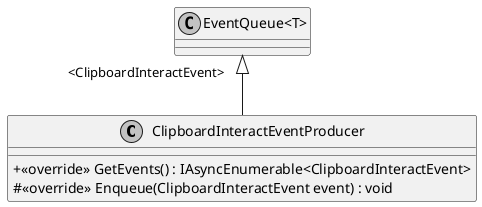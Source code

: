 @startuml
skinparam monochrome true
skinparam ClassAttributeIconSize 0

class ClipboardInteractEventProducer {
    + <<override>> GetEvents() : IAsyncEnumerable<ClipboardInteractEvent>
    # <<override>> Enqueue(ClipboardInteractEvent event) : void
}
class "EventQueue<T>" {
}
"EventQueue<T>" "<ClipboardInteractEvent>" <|-- ClipboardInteractEventProducer
@enduml
